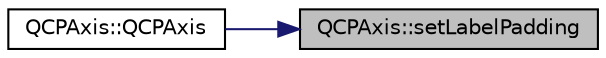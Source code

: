 digraph "QCPAxis::setLabelPadding"
{
 // LATEX_PDF_SIZE
  edge [fontname="Helvetica",fontsize="10",labelfontname="Helvetica",labelfontsize="10"];
  node [fontname="Helvetica",fontsize="10",shape=record];
  rankdir="RL";
  Node1 [label="QCPAxis::setLabelPadding",height=0.2,width=0.4,color="black", fillcolor="grey75", style="filled", fontcolor="black",tooltip=" "];
  Node1 -> Node2 [dir="back",color="midnightblue",fontsize="10",style="solid",fontname="Helvetica"];
  Node2 [label="QCPAxis::QCPAxis",height=0.2,width=0.4,color="black", fillcolor="white", style="filled",URL="$classQCPAxis.html#ac62c042968bae0e6d474fcfc57c9b71f",tooltip=" "];
}
